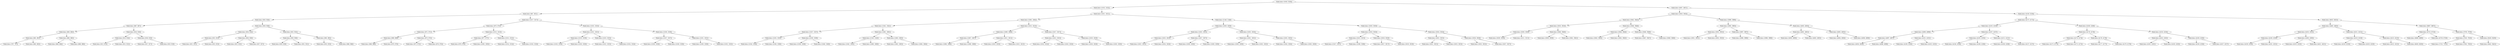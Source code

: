 digraph G{
443581676 [label="Node{data=[3028, 3028]}"]
443581676 -> 1826529534
1826529534 [label="Node{data=[1033, 1033]}"]
1826529534 -> 542316852
542316852 [label="Node{data=[967, 967]}"]
542316852 -> 796247027
796247027 [label="Node{data=[920, 920]}"]
796247027 -> 826045717
826045717 [label="Node{data=[867, 867]}"]
826045717 -> 679279260
679279260 [label="Node{data=[863, 863]}"]
679279260 -> 283036702
283036702 [label="Node{data=[861, 861]}"]
283036702 -> 288747437
288747437 [label="Node{data=[797, 797]}"]
283036702 -> 1131652163
1131652163 [label="Node{data=[862, 862]}"]
679279260 -> 211029675
211029675 [label="Node{data=[865, 865]}"]
211029675 -> 1783405851
1783405851 [label="Node{data=[864, 864]}"]
211029675 -> 1421496184
1421496184 [label="Node{data=[866, 866]}"]
826045717 -> 179677200
179677200 [label="Node{data=[916, 916]}"]
179677200 -> 645406395
645406395 [label="Node{data=[914, 914]}"]
645406395 -> 676526890
676526890 [label="Node{data=[913, 913]}"]
645406395 -> 773169367
773169367 [label="Node{data=[915, 915]}"]
179677200 -> 155678765
155678765 [label="Node{data=[918, 918]}"]
155678765 -> 1865163384
1865163384 [label="Node{data=[917, 917]}"]
155678765 -> 1352142620
1352142620 [label="Node{data=[919, 919]}"]
796247027 -> 1393036992
1393036992 [label="Node{data=[928, 928]}"]
1393036992 -> 1631355548
1631355548 [label="Node{data=[924, 924]}"]
1631355548 -> 1863144225
1863144225 [label="Node{data=[922, 922]}"]
1863144225 -> 2138919219
2138919219 [label="Node{data=[921, 921]}"]
1863144225 -> 1821392402
1821392402 [label="Node{data=[923, 923]}"]
1631355548 -> 1765636478
1765636478 [label="Node{data=[926, 926]}"]
1765636478 -> 1823255331
1823255331 [label="Node{data=[925, 925]}"]
1765636478 -> 2035125068
2035125068 [label="Node{data=[927, 927]}"]
1393036992 -> 348150489
348150489 [label="Node{data=[932, 932]}"]
348150489 -> 372516790
372516790 [label="Node{data=[930, 930]}"]
372516790 -> 524837856
524837856 [label="Node{data=[929, 929]}"]
372516790 -> 181046446
181046446 [label="Node{data=[931, 931]}"]
348150489 -> 483002812
483002812 [label="Node{data=[965, 965]}"]
483002812 -> 729060356
729060356 [label="Node{data=[933, 933]}"]
483002812 -> 2013246953
2013246953 [label="Node{data=[966, 966]}"]
542316852 -> 688842820
688842820 [label="Node{data=[1017, 1017]}"]
688842820 -> 1707442992
1707442992 [label="Node{data=[975, 975]}"]
1707442992 -> 1780412216
1780412216 [label="Node{data=[971, 971]}"]
1780412216 -> 1623478127
1623478127 [label="Node{data=[969, 969]}"]
1623478127 -> 1054267387
1054267387 [label="Node{data=[968, 968]}"]
1623478127 -> 2000887570
2000887570 [label="Node{data=[970, 970]}"]
1780412216 -> 1790527981
1790527981 [label="Node{data=[973, 973]}"]
1790527981 -> 683986146
683986146 [label="Node{data=[972, 972]}"]
1790527981 -> 547733262
547733262 [label="Node{data=[974, 974]}"]
1707442992 -> 1341235079
1341235079 [label="Node{data=[1013, 1013]}"]
1341235079 -> 1873232309
1873232309 [label="Node{data=[977, 977]}"]
1873232309 -> 1636443007
1636443007 [label="Node{data=[976, 976]}"]
1873232309 -> 1817886095
1817886095 [label="Node{data=[1005, 1005]}"]
1341235079 -> 798231076
798231076 [label="Node{data=[1015, 1015]}"]
798231076 -> 2062240906
2062240906 [label="Node{data=[1014, 1014]}"]
798231076 -> 1246370163
1246370163 [label="Node{data=[1016, 1016]}"]
688842820 -> 1942319984
1942319984 [label="Node{data=[1025, 1025]}"]
1942319984 -> 2089779718
2089779718 [label="Node{data=[1021, 1021]}"]
2089779718 -> 1553997313
1553997313 [label="Node{data=[1019, 1019]}"]
1553997313 -> 1186661735
1186661735 [label="Node{data=[1018, 1018]}"]
1553997313 -> 507355187
507355187 [label="Node{data=[1020, 1020]}"]
2089779718 -> 513973824
513973824 [label="Node{data=[1023, 1023]}"]
513973824 -> 1110363011
1110363011 [label="Node{data=[1022, 1022]}"]
513973824 -> 1545629340
1545629340 [label="Node{data=[1024, 1024]}"]
1942319984 -> 795832595
795832595 [label="Node{data=[1029, 1029]}"]
795832595 -> 632662560
632662560 [label="Node{data=[1027, 1027]}"]
632662560 -> 301141958
301141958 [label="Node{data=[1026, 1026]}"]
632662560 -> 1316542442
1316542442 [label="Node{data=[1028, 1028]}"]
795832595 -> 441172191
441172191 [label="Node{data=[1031, 1031]}"]
441172191 -> 304581916
304581916 [label="Node{data=[1030, 1030]}"]
441172191 -> 455290273
455290273 [label="Node{data=[1032, 1032]}"]
1826529534 -> 334261928
334261928 [label="Node{data=[1821, 1821]}"]
334261928 -> 1474631986
1474631986 [label="Node{data=[1805, 1805]}"]
1474631986 -> 2030318015
2030318015 [label="Node{data=[1041, 1041]}"]
2030318015 -> 2068333851
2068333851 [label="Node{data=[1037, 1037]}"]
2068333851 -> 195161588
195161588 [label="Node{data=[1035, 1035]}"]
195161588 -> 1962039611
1962039611 [label="Node{data=[1034, 1034]}"]
195161588 -> 748881875
748881875 [label="Node{data=[1036, 1036]}"]
2068333851 -> 360382401
360382401 [label="Node{data=[1039, 1039]}"]
360382401 -> 288386775
288386775 [label="Node{data=[1038, 1038]}"]
360382401 -> 2003686987
2003686987 [label="Node{data=[1040, 1040]}"]
2030318015 -> 1136974570
1136974570 [label="Node{data=[1801, 1801]}"]
1136974570 -> 16949668
16949668 [label="Node{data=[1543, 1543]}"]
16949668 -> 332804485
332804485 [label="Node{data=[1042, 1042]}"]
16949668 -> 168849978
168849978 [label="Node{data=[1800, 1800]}"]
1136974570 -> 1869019672
1869019672 [label="Node{data=[1803, 1803]}"]
1869019672 -> 2071816657
2071816657 [label="Node{data=[1802, 1802]}"]
1869019672 -> 1493513506
1493513506 [label="Node{data=[1804, 1804]}"]
1474631986 -> 1351421338
1351421338 [label="Node{data=[1813, 1813]}"]
1351421338 -> 149134249
149134249 [label="Node{data=[1809, 1809]}"]
149134249 -> 415254661
415254661 [label="Node{data=[1807, 1807]}"]
415254661 -> 1755103898
1755103898 [label="Node{data=[1806, 1806]}"]
415254661 -> 1355146190
1355146190 [label="Node{data=[1808, 1808]}"]
149134249 -> 1156514988
1156514988 [label="Node{data=[1811, 1811]}"]
1156514988 -> 1584523476
1584523476 [label="Node{data=[1810, 1810]}"]
1156514988 -> 1358395794
1358395794 [label="Node{data=[1812, 1812]}"]
1351421338 -> 793983953
793983953 [label="Node{data=[1817, 1817]}"]
793983953 -> 329617651
329617651 [label="Node{data=[1815, 1815]}"]
329617651 -> 1111747867
1111747867 [label="Node{data=[1814, 1814]}"]
329617651 -> 697509672
697509672 [label="Node{data=[1816, 1816]}"]
793983953 -> 531111032
531111032 [label="Node{data=[1819, 1819]}"]
531111032 -> 548742518
548742518 [label="Node{data=[1818, 1818]}"]
531111032 -> 2101555022
2101555022 [label="Node{data=[1820, 1820]}"]
334261928 -> 1297739177
1297739177 [label="Node{data=[2148, 2148]}"]
1297739177 -> 315450278
315450278 [label="Node{data=[1829, 1829]}"]
315450278 -> 458910236
458910236 [label="Node{data=[1825, 1825]}"]
458910236 -> 2131169126
2131169126 [label="Node{data=[1823, 1823]}"]
2131169126 -> 2100400522
2100400522 [label="Node{data=[1822, 1822]}"]
2131169126 -> 77077977
77077977 [label="Node{data=[1824, 1824]}"]
458910236 -> 1281007068
1281007068 [label="Node{data=[1827, 1827]}"]
1281007068 -> 190957326
190957326 [label="Node{data=[1826, 1826]}"]
1281007068 -> 2049813033
2049813033 [label="Node{data=[1828, 1828]}"]
315450278 -> 1050609248
1050609248 [label="Node{data=[1833, 1833]}"]
1050609248 -> 640931858
640931858 [label="Node{data=[1831, 1831]}"]
640931858 -> 602874477
602874477 [label="Node{data=[1830, 1830]}"]
640931858 -> 881113307
881113307 [label="Node{data=[1832, 1832]}"]
1050609248 -> 1919816749
1919816749 [label="Node{data=[1835, 1835]}"]
1919816749 -> 1252368698
1252368698 [label="Node{data=[1834, 1834]}"]
1919816749 -> 268639817
268639817 [label="Node{data=[1850, 1850]}"]
1297739177 -> 22036210
22036210 [label="Node{data=[3020, 3020]}"]
22036210 -> 60657033
60657033 [label="Node{data=[3016, 3016]}"]
60657033 -> 1683378353
1683378353 [label="Node{data=[2415, 2415]}"]
1683378353 -> 1823472420
1823472420 [label="Node{data=[2247, 2247]}"]
1683378353 -> 1820917741
1820917741 [label="Node{data=[2508, 2508]}"]
60657033 -> 60216880
60216880 [label="Node{data=[3018, 3018]}"]
60216880 -> 1435753771
1435753771 [label="Node{data=[3017, 3017]}"]
60216880 -> 1190554214
1190554214 [label="Node{data=[3019, 3019]}"]
22036210 -> 1831506626
1831506626 [label="Node{data=[3024, 3024]}"]
1831506626 -> 1488514561
1488514561 [label="Node{data=[3022, 3022]}"]
1488514561 -> 327748280
327748280 [label="Node{data=[3021, 3021]}"]
1488514561 -> 1717168117
1717168117 [label="Node{data=[3023, 3023]}"]
1831506626 -> 1608303998
1608303998 [label="Node{data=[3026, 3026]}"]
1608303998 -> 1074524258
1074524258 [label="Node{data=[3025, 3025]}"]
1608303998 -> 453836305
453836305 [label="Node{data=[3027, 3027]}"]
443581676 -> 843306186
843306186 [label="Node{data=[4007, 4007]}"]
843306186 -> 193794249
193794249 [label="Node{data=[3950, 3950]}"]
193794249 -> 345667898
345667898 [label="Node{data=[3942, 3942]}"]
345667898 -> 1746592206
1746592206 [label="Node{data=[3910, 3910]}"]
1746592206 -> 1154719107
1154719107 [label="Node{data=[3030, 3030]}"]
1154719107 -> 666621576
666621576 [label="Node{data=[3029, 3029]}"]
1154719107 -> 1622096108
1622096108 [label="Node{data=[3211, 3211]}"]
1746592206 -> 1602527654
1602527654 [label="Node{data=[3940, 3940]}"]
1602527654 -> 132317264
132317264 [label="Node{data=[3939, 3939]}"]
1602527654 -> 2123729330
2123729330 [label="Node{data=[3941, 3941]}"]
345667898 -> 1734649556
1734649556 [label="Node{data=[3946, 3946]}"]
1734649556 -> 488092175
488092175 [label="Node{data=[3944, 3944]}"]
488092175 -> 40484989
40484989 [label="Node{data=[3943, 3943]}"]
488092175 -> 1357054363
1357054363 [label="Node{data=[3945, 3945]}"]
1734649556 -> 317939541
317939541 [label="Node{data=[3948, 3948]}"]
317939541 -> 844370126
844370126 [label="Node{data=[3947, 3947]}"]
317939541 -> 2121422033
2121422033 [label="Node{data=[3949, 3949]}"]
193794249 -> 919956829
919956829 [label="Node{data=[3999, 3999]}"]
919956829 -> 1045730597
1045730597 [label="Node{data=[3995, 3995]}"]
1045730597 -> 739520577
739520577 [label="Node{data=[3952, 3952]}"]
739520577 -> 1076641230
1076641230 [label="Node{data=[3951, 3951]}"]
739520577 -> 1561206547
1561206547 [label="Node{data=[3953, 3953]}"]
1045730597 -> 1206473770
1206473770 [label="Node{data=[3997, 3997]}"]
1206473770 -> 1257435822
1257435822 [label="Node{data=[3996, 3996]}"]
1206473770 -> 1804690547
1804690547 [label="Node{data=[3998, 3998]}"]
919956829 -> 1179261077
1179261077 [label="Node{data=[4003, 4003]}"]
1179261077 -> 1259297906
1259297906 [label="Node{data=[4001, 4001]}"]
1259297906 -> 372617279
372617279 [label="Node{data=[4000, 4000]}"]
1259297906 -> 1986526326
1986526326 [label="Node{data=[4002, 4002]}"]
1179261077 -> 1627380895
1627380895 [label="Node{data=[4005, 4005]}"]
1627380895 -> 1361240126
1361240126 [label="Node{data=[4004, 4004]}"]
1627380895 -> 1781335661
1781335661 [label="Node{data=[4006, 4006]}"]
843306186 -> 593543954
593543954 [label="Node{data=[4328, 4328]}"]
593543954 -> 1030088901
1030088901 [label="Node{data=[4172, 4172]}"]
1030088901 -> 2072038471
2072038471 [label="Node{data=[4103, 4103]}"]
2072038471 -> 2040312628
2040312628 [label="Node{data=[4099, 4099]}"]
2040312628 -> 1547802438
1547802438 [label="Node{data=[4097, 4097]}"]
1547802438 -> 1324380107
1324380107 [label="Node{data=[4056, 4056]}"]
1547802438 -> 862941350
862941350 [label="Node{data=[4098, 4098]}"]
2040312628 -> 804675820
804675820 [label="Node{data=[4101, 4101]}"]
804675820 -> 2145200627
2145200627 [label="Node{data=[4100, 4100]}"]
804675820 -> 849256436
849256436 [label="Node{data=[4102, 4102]}"]
2072038471 -> 2050761537
2050761537 [label="Node{data=[4107, 4107]}"]
2050761537 -> 1725025770
1725025770 [label="Node{data=[4105, 4105]}"]
1725025770 -> 1893069426
1893069426 [label="Node{data=[4104, 4104]}"]
1725025770 -> 921871011
921871011 [label="Node{data=[4106, 4106]}"]
2050761537 -> 768583959
768583959 [label="Node{data=[4131, 4131]}"]
768583959 -> 1159303129
1159303129 [label="Node{data=[4108, 4108]}"]
768583959 -> 444638058
444638058 [label="Node{data=[4137, 4137]}"]
1030088901 -> 969207075
969207075 [label="Node{data=[4180, 4180]}"]
969207075 -> 1762884637
1762884637 [label="Node{data=[4176, 4176]}"]
1762884637 -> 1627214241
1627214241 [label="Node{data=[4174, 4174]}"]
1627214241 -> 2147034407
2147034407 [label="Node{data=[4173, 4173]}"]
1627214241 -> 1632268814
1632268814 [label="Node{data=[4175, 4175]}"]
1762884637 -> 323688878
323688878 [label="Node{data=[4178, 4178]}"]
323688878 -> 422650431
422650431 [label="Node{data=[4177, 4177]}"]
323688878 -> 794295331
794295331 [label="Node{data=[4179, 4179]}"]
969207075 -> 499065285
499065285 [label="Node{data=[4250, 4250]}"]
499065285 -> 1458752949
1458752949 [label="Node{data=[4182, 4182]}"]
1458752949 -> 1187130766
1187130766 [label="Node{data=[4181, 4181]}"]
1458752949 -> 1457809297
1457809297 [label="Node{data=[4183, 4183]}"]
499065285 -> 850515329
850515329 [label="Node{data=[4326, 4326]}"]
850515329 -> 1919826183
1919826183 [label="Node{data=[4258, 4258]}"]
850515329 -> 622318745
622318745 [label="Node{data=[4327, 4327]}"]
593543954 -> 1354426181
1354426181 [label="Node{data=[6632, 6632]}"]
1354426181 -> 1822108942
1822108942 [label="Node{data=[4482, 4482]}"]
1822108942 -> 1874757531
1874757531 [label="Node{data=[4332, 4332]}"]
1874757531 -> 1956001257
1956001257 [label="Node{data=[4330, 4330]}"]
1956001257 -> 1938912497
1938912497 [label="Node{data=[4329, 4329]}"]
1956001257 -> 1188545744
1188545744 [label="Node{data=[4331, 4331]}"]
1874757531 -> 1565397454
1565397454 [label="Node{data=[4393, 4393]}"]
1565397454 -> 414342899
414342899 [label="Node{data=[4333, 4333]}"]
1565397454 -> 1627162600
1627162600 [label="Node{data=[4431, 4431]}"]
1822108942 -> 418721379
418721379 [label="Node{data=[4521, 4521]}"]
418721379 -> 890801362
890801362 [label="Node{data=[4519, 4519]}"]
890801362 -> 1062668612
1062668612 [label="Node{data=[4518, 4518]}"]
890801362 -> 999295617
999295617 [label="Node{data=[4520, 4520]}"]
418721379 -> 178765222
178765222 [label="Node{data=[4523, 4523]}"]
178765222 -> 2066271804
2066271804 [label="Node{data=[4522, 4522]}"]
178765222 -> 2092102964
2092102964 [label="Node{data=[6630, 6630]}"]
1354426181 -> 1204628513
1204628513 [label="Node{data=[6807, 6807]}"]
1204628513 -> 1882252275
1882252275 [label="Node{data=[6723, 6723]}"]
1882252275 -> 1297386215
1297386215 [label="Node{data=[6669, 6669]}"]
1882252275 -> 639950124
639950124 [label="Node{data=[6759, 6759]}"]
1204628513 -> 145113581
145113581 [label="Node{data=[7978, 7978]}"]
145113581 -> 2147353713
2147353713 [label="Node{data=[7810, 7810]}"]
2147353713 -> 378841819
378841819 [label="Node{data=[7225, 7225]}"]
2147353713 -> 383371416
383371416 [label="Node{data=[7855, 7855]}"]
145113581 -> 751454855
751454855 [label="Node{data=[9430, 9430]}"]
751454855 -> 588779235
588779235 [label="Node{data=[9441, 9441]}"]
}